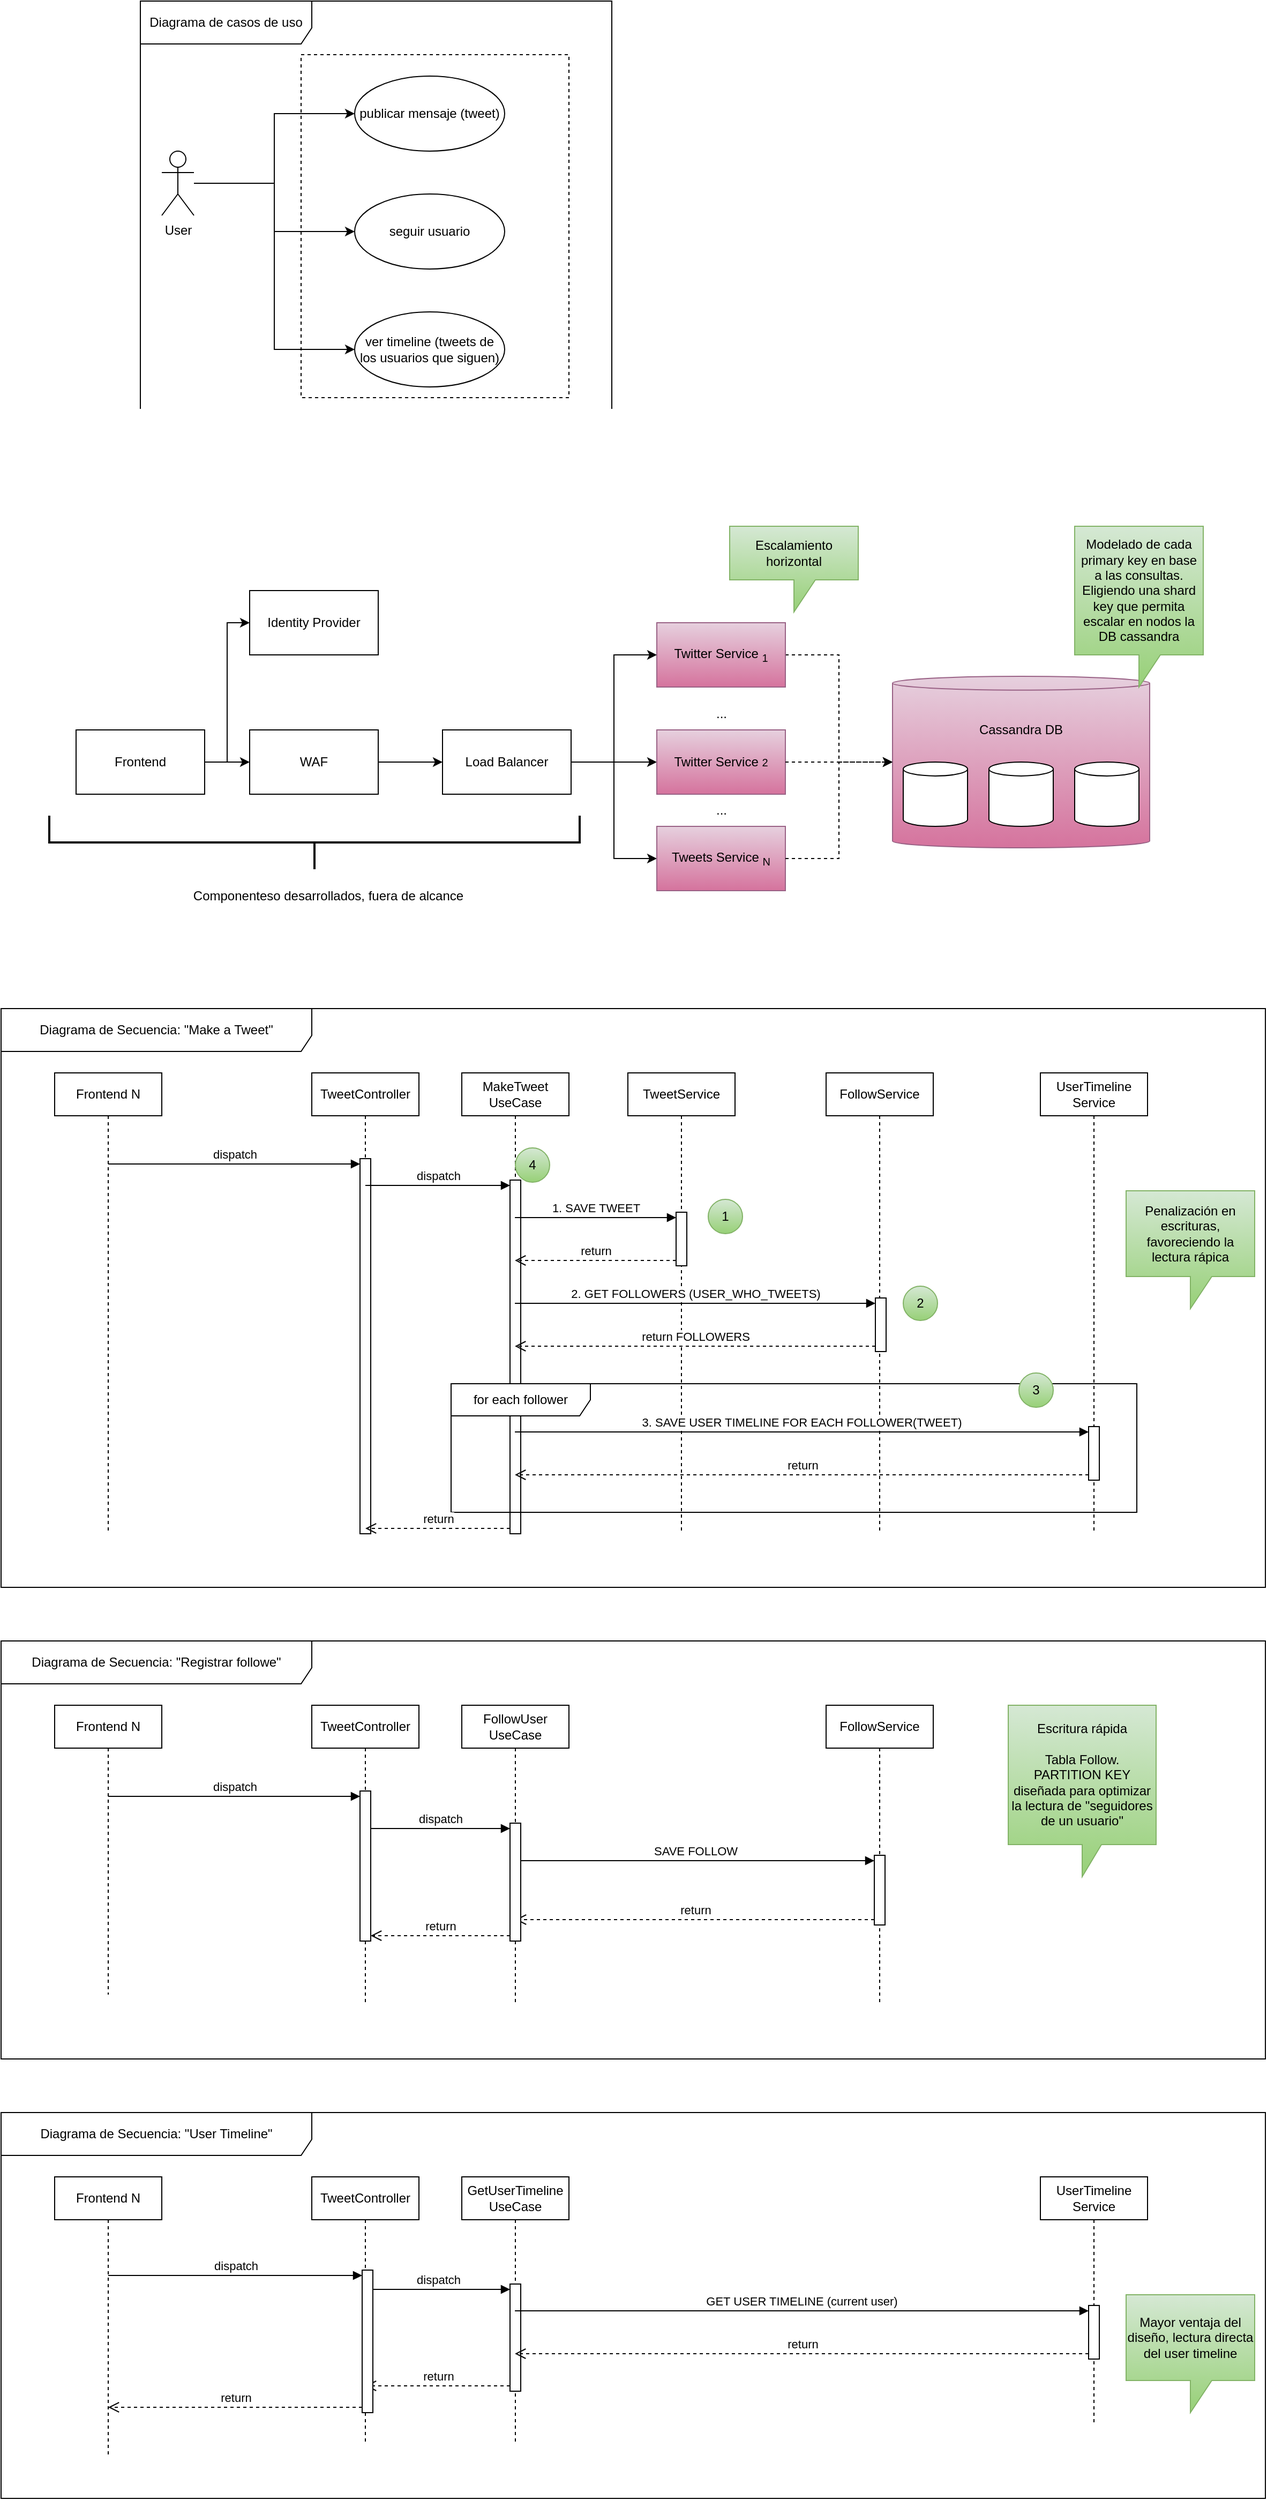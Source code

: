 <mxfile version="27.0.2">
  <diagram name="Page-1" id="gfZeilhdm9Ks6MDAxSJx">
    <mxGraphModel dx="1489" dy="1180" grid="1" gridSize="10" guides="1" tooltips="1" connect="1" arrows="1" fold="1" page="1" pageScale="1" pageWidth="850" pageHeight="1100" math="0" shadow="0">
      <root>
        <mxCell id="0" />
        <mxCell id="1" parent="0" />
        <mxCell id="Ot7d2YWEYkbJVryquQXk-35" style="edgeStyle=orthogonalEdgeStyle;rounded=0;orthogonalLoop=1;jettySize=auto;html=1;dashed=1;" parent="1" source="Ot7d2YWEYkbJVryquQXk-2" target="Ot7d2YWEYkbJVryquQXk-30" edge="1">
          <mxGeometry relative="1" as="geometry" />
        </mxCell>
        <mxCell id="Ot7d2YWEYkbJVryquQXk-2" value="Twitter Service &lt;sub&gt;1&lt;/sub&gt;" style="rounded=0;whiteSpace=wrap;html=1;fillColor=#e6d0de;gradientColor=#d5739d;strokeColor=#996185;" parent="1" vertex="1">
          <mxGeometry x="672" y="680" width="120" height="60" as="geometry" />
        </mxCell>
        <mxCell id="Ot7d2YWEYkbJVryquQXk-11" style="edgeStyle=orthogonalEdgeStyle;rounded=0;orthogonalLoop=1;jettySize=auto;html=1;entryX=0;entryY=0.5;entryDx=0;entryDy=0;" parent="1" source="Ot7d2YWEYkbJVryquQXk-5" target="Ot7d2YWEYkbJVryquQXk-6" edge="1">
          <mxGeometry relative="1" as="geometry" />
        </mxCell>
        <mxCell id="Ot7d2YWEYkbJVryquQXk-13" style="edgeStyle=orthogonalEdgeStyle;rounded=0;orthogonalLoop=1;jettySize=auto;html=1;" parent="1" source="Ot7d2YWEYkbJVryquQXk-5" target="Ot7d2YWEYkbJVryquQXk-12" edge="1">
          <mxGeometry relative="1" as="geometry" />
        </mxCell>
        <mxCell id="Ot7d2YWEYkbJVryquQXk-20" style="edgeStyle=orthogonalEdgeStyle;rounded=0;orthogonalLoop=1;jettySize=auto;html=1;entryX=0;entryY=0.5;entryDx=0;entryDy=0;" parent="1" source="Ot7d2YWEYkbJVryquQXk-5" target="Ot7d2YWEYkbJVryquQXk-19" edge="1">
          <mxGeometry relative="1" as="geometry" />
        </mxCell>
        <mxCell id="Ot7d2YWEYkbJVryquQXk-5" value="User" style="shape=umlActor;verticalLabelPosition=bottom;verticalAlign=top;html=1;outlineConnect=0;" parent="1" vertex="1">
          <mxGeometry x="210" y="240" width="30" height="60" as="geometry" />
        </mxCell>
        <mxCell id="Ot7d2YWEYkbJVryquQXk-6" value="publicar mensaje (tweet)" style="ellipse;whiteSpace=wrap;html=1;" parent="1" vertex="1">
          <mxGeometry x="390" y="170" width="140" height="70" as="geometry" />
        </mxCell>
        <mxCell id="Ot7d2YWEYkbJVryquQXk-12" value="seguir usuario" style="ellipse;whiteSpace=wrap;html=1;" parent="1" vertex="1">
          <mxGeometry x="390" y="280" width="140" height="70" as="geometry" />
        </mxCell>
        <mxCell id="Ot7d2YWEYkbJVryquQXk-19" value="ver timeline (tweets de los usuarios que siguen)" style="ellipse;whiteSpace=wrap;html=1;" parent="1" vertex="1">
          <mxGeometry x="390" y="390" width="140" height="70" as="geometry" />
        </mxCell>
        <mxCell id="Ot7d2YWEYkbJVryquQXk-28" style="edgeStyle=orthogonalEdgeStyle;rounded=0;orthogonalLoop=1;jettySize=auto;html=1;entryX=0;entryY=0.5;entryDx=0;entryDy=0;" parent="1" source="Ot7d2YWEYkbJVryquQXk-24" target="Ot7d2YWEYkbJVryquQXk-2" edge="1">
          <mxGeometry relative="1" as="geometry" />
        </mxCell>
        <mxCell id="TGYEcq6x72YtwFVXH0Eu-37" style="edgeStyle=orthogonalEdgeStyle;rounded=0;orthogonalLoop=1;jettySize=auto;html=1;entryX=0;entryY=0.5;entryDx=0;entryDy=0;" edge="1" parent="1" source="Ot7d2YWEYkbJVryquQXk-24" target="TGYEcq6x72YtwFVXH0Eu-2">
          <mxGeometry relative="1" as="geometry" />
        </mxCell>
        <mxCell id="TGYEcq6x72YtwFVXH0Eu-38" style="edgeStyle=orthogonalEdgeStyle;rounded=0;orthogonalLoop=1;jettySize=auto;html=1;entryX=0;entryY=0.5;entryDx=0;entryDy=0;" edge="1" parent="1" source="Ot7d2YWEYkbJVryquQXk-24" target="TGYEcq6x72YtwFVXH0Eu-1">
          <mxGeometry relative="1" as="geometry" />
        </mxCell>
        <mxCell id="Ot7d2YWEYkbJVryquQXk-24" value="Load Balancer" style="rounded=0;whiteSpace=wrap;html=1;" parent="1" vertex="1">
          <mxGeometry x="472" y="780" width="120" height="60" as="geometry" />
        </mxCell>
        <mxCell id="Ot7d2YWEYkbJVryquQXk-26" style="edgeStyle=orthogonalEdgeStyle;rounded=0;orthogonalLoop=1;jettySize=auto;html=1;entryX=0;entryY=0.5;entryDx=0;entryDy=0;" parent="1" source="Ot7d2YWEYkbJVryquQXk-25" target="Ot7d2YWEYkbJVryquQXk-24" edge="1">
          <mxGeometry relative="1" as="geometry" />
        </mxCell>
        <mxCell id="Ot7d2YWEYkbJVryquQXk-25" value="WAF" style="rounded=0;whiteSpace=wrap;html=1;" parent="1" vertex="1">
          <mxGeometry x="292" y="780" width="120" height="60" as="geometry" />
        </mxCell>
        <mxCell id="Ot7d2YWEYkbJVryquQXk-30" value="Cassandra DB&lt;div&gt;&lt;div&gt;&lt;br&gt;&lt;/div&gt;&lt;div&gt;&lt;br&gt;&lt;/div&gt;&lt;div&gt;&lt;br&gt;&lt;/div&gt;&lt;div&gt;&lt;br&gt;&lt;/div&gt;&lt;div&gt;&lt;br&gt;&lt;/div&gt;&lt;/div&gt;" style="shape=cylinder3;whiteSpace=wrap;html=1;boundedLbl=1;backgroundOutline=1;size=6.429;fillColor=#e6d0de;gradientColor=#d5739d;strokeColor=#996185;" parent="1" vertex="1">
          <mxGeometry x="892" y="730" width="240" height="160" as="geometry" />
        </mxCell>
        <mxCell id="Ot7d2YWEYkbJVryquQXk-54" value="TweetController" style="shape=umlLifeline;perimeter=lifelinePerimeter;whiteSpace=wrap;html=1;container=1;dropTarget=0;collapsible=0;recursiveResize=0;outlineConnect=0;portConstraint=eastwest;newEdgeStyle={&quot;curved&quot;:0,&quot;rounded&quot;:0};" parent="1" vertex="1">
          <mxGeometry x="350" y="1100" width="100" height="430" as="geometry" />
        </mxCell>
        <mxCell id="Ot7d2YWEYkbJVryquQXk-56" value="" style="html=1;points=[[0,0,0,0,5],[0,1,0,0,-5],[1,0,0,0,5],[1,1,0,0,-5]];perimeter=orthogonalPerimeter;outlineConnect=0;targetShapes=umlLifeline;portConstraint=eastwest;newEdgeStyle={&quot;curved&quot;:0,&quot;rounded&quot;:0};" parent="Ot7d2YWEYkbJVryquQXk-54" vertex="1">
          <mxGeometry x="45" y="80" width="10" height="350" as="geometry" />
        </mxCell>
        <mxCell id="Ot7d2YWEYkbJVryquQXk-55" value="Frontend N" style="shape=umlLifeline;perimeter=lifelinePerimeter;whiteSpace=wrap;html=1;container=1;dropTarget=0;collapsible=0;recursiveResize=0;outlineConnect=0;portConstraint=eastwest;newEdgeStyle={&quot;curved&quot;:0,&quot;rounded&quot;:0};" parent="1" vertex="1">
          <mxGeometry x="110" y="1100" width="100" height="430" as="geometry" />
        </mxCell>
        <mxCell id="Ot7d2YWEYkbJVryquQXk-57" value="dispatch" style="html=1;verticalAlign=bottom;endArrow=block;curved=0;rounded=0;entryX=0;entryY=0;entryDx=0;entryDy=5;" parent="1" source="Ot7d2YWEYkbJVryquQXk-55" target="Ot7d2YWEYkbJVryquQXk-56" edge="1">
          <mxGeometry relative="1" as="geometry">
            <mxPoint x="325" y="1215" as="sourcePoint" />
          </mxGeometry>
        </mxCell>
        <mxCell id="Ot7d2YWEYkbJVryquQXk-60" value="TweetService" style="shape=umlLifeline;perimeter=lifelinePerimeter;whiteSpace=wrap;html=1;container=1;dropTarget=0;collapsible=0;recursiveResize=0;outlineConnect=0;portConstraint=eastwest;newEdgeStyle={&quot;curved&quot;:0,&quot;rounded&quot;:0};" parent="1" vertex="1">
          <mxGeometry x="645" y="1100" width="100" height="430" as="geometry" />
        </mxCell>
        <mxCell id="TGYEcq6x72YtwFVXH0Eu-10" value="" style="html=1;points=[[0,0,0,0,5],[0,1,0,0,-5],[1,0,0,0,5],[1,1,0,0,-5]];perimeter=orthogonalPerimeter;outlineConnect=0;targetShapes=umlLifeline;portConstraint=eastwest;newEdgeStyle={&quot;curved&quot;:0,&quot;rounded&quot;:0};" vertex="1" parent="Ot7d2YWEYkbJVryquQXk-60">
          <mxGeometry x="45" y="130" width="10" height="50" as="geometry" />
        </mxCell>
        <mxCell id="Ot7d2YWEYkbJVryquQXk-62" value="FollowService" style="shape=umlLifeline;perimeter=lifelinePerimeter;whiteSpace=wrap;html=1;container=1;dropTarget=0;collapsible=0;recursiveResize=0;outlineConnect=0;portConstraint=eastwest;newEdgeStyle={&quot;curved&quot;:0,&quot;rounded&quot;:0};" parent="1" vertex="1">
          <mxGeometry x="830" y="1100" width="100" height="430" as="geometry" />
        </mxCell>
        <mxCell id="TGYEcq6x72YtwFVXH0Eu-13" value="" style="html=1;points=[[0,0,0,0,5],[0,1,0,0,-5],[1,0,0,0,5],[1,1,0,0,-5]];perimeter=orthogonalPerimeter;outlineConnect=0;targetShapes=umlLifeline;portConstraint=eastwest;newEdgeStyle={&quot;curved&quot;:0,&quot;rounded&quot;:0};" vertex="1" parent="Ot7d2YWEYkbJVryquQXk-62">
          <mxGeometry x="46" y="210" width="10" height="50" as="geometry" />
        </mxCell>
        <mxCell id="Ot7d2YWEYkbJVryquQXk-64" value="Identity Provider" style="rounded=0;whiteSpace=wrap;html=1;" parent="1" vertex="1">
          <mxGeometry x="292" y="650" width="120" height="60" as="geometry" />
        </mxCell>
        <mxCell id="Ot7d2YWEYkbJVryquQXk-66" style="edgeStyle=orthogonalEdgeStyle;rounded=0;orthogonalLoop=1;jettySize=auto;html=1;entryX=0;entryY=0.5;entryDx=0;entryDy=0;" parent="1" source="Ot7d2YWEYkbJVryquQXk-65" target="Ot7d2YWEYkbJVryquQXk-64" edge="1">
          <mxGeometry relative="1" as="geometry" />
        </mxCell>
        <mxCell id="Ot7d2YWEYkbJVryquQXk-67" style="edgeStyle=orthogonalEdgeStyle;rounded=0;orthogonalLoop=1;jettySize=auto;html=1;entryX=0;entryY=0.5;entryDx=0;entryDy=0;" parent="1" source="Ot7d2YWEYkbJVryquQXk-65" target="Ot7d2YWEYkbJVryquQXk-25" edge="1">
          <mxGeometry relative="1" as="geometry" />
        </mxCell>
        <mxCell id="Ot7d2YWEYkbJVryquQXk-65" value="Frontend" style="rounded=0;whiteSpace=wrap;html=1;" parent="1" vertex="1">
          <mxGeometry x="130" y="780" width="120" height="60" as="geometry" />
        </mxCell>
        <mxCell id="Ot7d2YWEYkbJVryquQXk-69" value="" style="shape=cylinder3;whiteSpace=wrap;html=1;boundedLbl=1;backgroundOutline=1;size=6.471;" parent="1" vertex="1">
          <mxGeometry x="902" y="810" width="60" height="60" as="geometry" />
        </mxCell>
        <mxCell id="Ot7d2YWEYkbJVryquQXk-70" value="" style="shape=cylinder3;whiteSpace=wrap;html=1;boundedLbl=1;backgroundOutline=1;size=6.471;" parent="1" vertex="1">
          <mxGeometry x="982" y="810" width="60" height="60" as="geometry" />
        </mxCell>
        <mxCell id="Ot7d2YWEYkbJVryquQXk-71" value="" style="shape=cylinder3;whiteSpace=wrap;html=1;boundedLbl=1;backgroundOutline=1;size=6.471;" parent="1" vertex="1">
          <mxGeometry x="1062" y="810" width="60" height="60" as="geometry" />
        </mxCell>
        <mxCell id="TGYEcq6x72YtwFVXH0Eu-1" value="Tweets Service &lt;sub&gt;N&lt;/sub&gt;" style="rounded=0;whiteSpace=wrap;html=1;fillColor=#e6d0de;gradientColor=#d5739d;strokeColor=#996185;" vertex="1" parent="1">
          <mxGeometry x="672" y="870" width="120" height="60" as="geometry" />
        </mxCell>
        <mxCell id="TGYEcq6x72YtwFVXH0Eu-2" value="Twitter Service &lt;span style=&quot;font-size: 10px;&quot;&gt;2&lt;/span&gt;" style="rounded=0;whiteSpace=wrap;html=1;fillColor=#e6d0de;gradientColor=#d5739d;strokeColor=#996185;" vertex="1" parent="1">
          <mxGeometry x="672" y="780" width="120" height="60" as="geometry" />
        </mxCell>
        <mxCell id="TGYEcq6x72YtwFVXH0Eu-3" value="..." style="text;html=1;align=center;verticalAlign=middle;resizable=0;points=[];autosize=1;strokeColor=none;fillColor=none;" vertex="1" parent="1">
          <mxGeometry x="717" y="750" width="30" height="30" as="geometry" />
        </mxCell>
        <mxCell id="TGYEcq6x72YtwFVXH0Eu-4" value="..." style="text;html=1;align=center;verticalAlign=middle;resizable=0;points=[];autosize=1;strokeColor=none;fillColor=none;" vertex="1" parent="1">
          <mxGeometry x="717" y="840" width="30" height="30" as="geometry" />
        </mxCell>
        <mxCell id="TGYEcq6x72YtwFVXH0Eu-5" value="UserTimeline&lt;div&gt;Service&lt;/div&gt;" style="shape=umlLifeline;perimeter=lifelinePerimeter;whiteSpace=wrap;html=1;container=1;dropTarget=0;collapsible=0;recursiveResize=0;outlineConnect=0;portConstraint=eastwest;newEdgeStyle={&quot;curved&quot;:0,&quot;rounded&quot;:0};" vertex="1" parent="1">
          <mxGeometry x="1030" y="1100" width="100" height="430" as="geometry" />
        </mxCell>
        <mxCell id="TGYEcq6x72YtwFVXH0Eu-16" value="" style="html=1;points=[[0,0,0,0,5],[0,1,0,0,-5],[1,0,0,0,5],[1,1,0,0,-5]];perimeter=orthogonalPerimeter;outlineConnect=0;targetShapes=umlLifeline;portConstraint=eastwest;newEdgeStyle={&quot;curved&quot;:0,&quot;rounded&quot;:0};" vertex="1" parent="TGYEcq6x72YtwFVXH0Eu-5">
          <mxGeometry x="45" y="330" width="10" height="50" as="geometry" />
        </mxCell>
        <mxCell id="TGYEcq6x72YtwFVXH0Eu-9" value="MakeTweet&lt;div&gt;UseCase&lt;/div&gt;" style="shape=umlLifeline;perimeter=lifelinePerimeter;whiteSpace=wrap;html=1;container=1;dropTarget=0;collapsible=0;recursiveResize=0;outlineConnect=0;portConstraint=eastwest;newEdgeStyle={&quot;curved&quot;:0,&quot;rounded&quot;:0};" vertex="1" parent="1">
          <mxGeometry x="490" y="1100" width="100" height="430" as="geometry" />
        </mxCell>
        <mxCell id="TGYEcq6x72YtwFVXH0Eu-20" value="" style="html=1;points=[[0,0,0,0,5],[0,1,0,0,-5],[1,0,0,0,5],[1,1,0,0,-5]];perimeter=orthogonalPerimeter;outlineConnect=0;targetShapes=umlLifeline;portConstraint=eastwest;newEdgeStyle={&quot;curved&quot;:0,&quot;rounded&quot;:0};" vertex="1" parent="TGYEcq6x72YtwFVXH0Eu-9">
          <mxGeometry x="45" y="100" width="10" height="330" as="geometry" />
        </mxCell>
        <mxCell id="TGYEcq6x72YtwFVXH0Eu-12" value="return" style="html=1;verticalAlign=bottom;endArrow=open;dashed=1;endSize=8;curved=0;rounded=0;exitX=0;exitY=1;exitDx=0;exitDy=-5;" edge="1" source="TGYEcq6x72YtwFVXH0Eu-10" parent="1">
          <mxGeometry relative="1" as="geometry">
            <mxPoint x="539.548" y="1275" as="targetPoint" />
          </mxGeometry>
        </mxCell>
        <mxCell id="TGYEcq6x72YtwFVXH0Eu-11" value="1. SAVE TWEET" style="html=1;verticalAlign=bottom;endArrow=block;curved=0;rounded=0;entryX=0;entryY=0;entryDx=0;entryDy=5;" edge="1" target="TGYEcq6x72YtwFVXH0Eu-10" parent="1">
          <mxGeometry relative="1" as="geometry">
            <mxPoint x="539.548" y="1235" as="sourcePoint" />
          </mxGeometry>
        </mxCell>
        <mxCell id="TGYEcq6x72YtwFVXH0Eu-14" value="2. GET FOLLOWERS (USER_WHO_TWEETS)" style="html=1;verticalAlign=bottom;endArrow=block;curved=0;rounded=0;entryX=0;entryY=0;entryDx=0;entryDy=5;" edge="1" target="TGYEcq6x72YtwFVXH0Eu-13" parent="1">
          <mxGeometry relative="1" as="geometry">
            <mxPoint x="539.548" y="1315" as="sourcePoint" />
          </mxGeometry>
        </mxCell>
        <mxCell id="TGYEcq6x72YtwFVXH0Eu-15" value="return FOLLOWERS" style="html=1;verticalAlign=bottom;endArrow=open;dashed=1;endSize=8;curved=0;rounded=0;exitX=0;exitY=1;exitDx=0;exitDy=-5;" edge="1" source="TGYEcq6x72YtwFVXH0Eu-13" parent="1">
          <mxGeometry relative="1" as="geometry">
            <mxPoint x="539.548" y="1355" as="targetPoint" />
          </mxGeometry>
        </mxCell>
        <mxCell id="TGYEcq6x72YtwFVXH0Eu-17" value="3. SAVE USER TIMELINE FOR EACH FOLLOWER(TWEET)" style="html=1;verticalAlign=bottom;endArrow=block;curved=0;rounded=0;entryX=0;entryY=0;entryDx=0;entryDy=5;" edge="1" target="TGYEcq6x72YtwFVXH0Eu-16" parent="1">
          <mxGeometry relative="1" as="geometry">
            <mxPoint x="539.548" y="1435" as="sourcePoint" />
          </mxGeometry>
        </mxCell>
        <mxCell id="TGYEcq6x72YtwFVXH0Eu-18" value="return" style="html=1;verticalAlign=bottom;endArrow=open;dashed=1;endSize=8;curved=0;rounded=0;exitX=0;exitY=1;exitDx=0;exitDy=-5;" edge="1" source="TGYEcq6x72YtwFVXH0Eu-16" parent="1">
          <mxGeometry relative="1" as="geometry">
            <mxPoint x="539.548" y="1475" as="targetPoint" />
          </mxGeometry>
        </mxCell>
        <mxCell id="TGYEcq6x72YtwFVXH0Eu-19" value="for each follower" style="shape=umlFrame;whiteSpace=wrap;html=1;pointerEvents=0;width=130;height=30;" vertex="1" parent="1">
          <mxGeometry x="480" y="1390" width="640" height="120" as="geometry" />
        </mxCell>
        <mxCell id="TGYEcq6x72YtwFVXH0Eu-21" value="dispatch" style="html=1;verticalAlign=bottom;endArrow=block;curved=0;rounded=0;entryX=0;entryY=0;entryDx=0;entryDy=5;" edge="1" target="TGYEcq6x72YtwFVXH0Eu-20" parent="1" source="Ot7d2YWEYkbJVryquQXk-54">
          <mxGeometry relative="1" as="geometry">
            <mxPoint x="465" y="1205" as="sourcePoint" />
          </mxGeometry>
        </mxCell>
        <mxCell id="TGYEcq6x72YtwFVXH0Eu-22" value="return" style="html=1;verticalAlign=bottom;endArrow=open;dashed=1;endSize=8;curved=0;rounded=0;exitX=0;exitY=1;exitDx=0;exitDy=-5;" edge="1" source="TGYEcq6x72YtwFVXH0Eu-20" parent="1" target="Ot7d2YWEYkbJVryquQXk-54">
          <mxGeometry relative="1" as="geometry">
            <mxPoint x="465" y="1275" as="targetPoint" />
          </mxGeometry>
        </mxCell>
        <mxCell id="TGYEcq6x72YtwFVXH0Eu-23" value="Diagrama de casos de uso" style="shape=umlFrame;whiteSpace=wrap;html=1;pointerEvents=0;width=160;height=40;" vertex="1" parent="1">
          <mxGeometry x="190" y="100" width="440" height="390" as="geometry" />
        </mxCell>
        <mxCell id="TGYEcq6x72YtwFVXH0Eu-24" value="" style="rounded=0;whiteSpace=wrap;html=1;fillColor=none;dashed=1;" vertex="1" parent="1">
          <mxGeometry x="340" y="150" width="250" height="320" as="geometry" />
        </mxCell>
        <mxCell id="TGYEcq6x72YtwFVXH0Eu-25" style="edgeStyle=orthogonalEdgeStyle;rounded=0;orthogonalLoop=1;jettySize=auto;html=1;entryX=0;entryY=0.5;entryDx=0;entryDy=0;entryPerimeter=0;dashed=1;" edge="1" parent="1" source="TGYEcq6x72YtwFVXH0Eu-2" target="Ot7d2YWEYkbJVryquQXk-30">
          <mxGeometry relative="1" as="geometry" />
        </mxCell>
        <mxCell id="TGYEcq6x72YtwFVXH0Eu-26" style="edgeStyle=orthogonalEdgeStyle;rounded=0;orthogonalLoop=1;jettySize=auto;html=1;entryX=0;entryY=0.5;entryDx=0;entryDy=0;entryPerimeter=0;dashed=1;" edge="1" parent="1" source="TGYEcq6x72YtwFVXH0Eu-1" target="Ot7d2YWEYkbJVryquQXk-30">
          <mxGeometry relative="1" as="geometry" />
        </mxCell>
        <mxCell id="TGYEcq6x72YtwFVXH0Eu-27" value="Diagrama de Secuencia: &quot;Make a Tweet&quot;" style="shape=umlFrame;whiteSpace=wrap;html=1;pointerEvents=0;width=290;height=40;" vertex="1" parent="1">
          <mxGeometry x="60" y="1040" width="1180" height="540" as="geometry" />
        </mxCell>
        <mxCell id="TGYEcq6x72YtwFVXH0Eu-28" value="Escalamiento horizontal" style="shape=callout;whiteSpace=wrap;html=1;perimeter=calloutPerimeter;fillColor=#d5e8d4;strokeColor=#82b366;gradientColor=#97d077;" vertex="1" parent="1">
          <mxGeometry x="740" y="590" width="120" height="80" as="geometry" />
        </mxCell>
        <mxCell id="TGYEcq6x72YtwFVXH0Eu-29" value="Penalización en escrituras, favoreciendo la lectura rápica" style="shape=callout;whiteSpace=wrap;html=1;perimeter=calloutPerimeter;fillColor=#d5e8d4;strokeColor=#82b366;gradientColor=#97d077;" vertex="1" parent="1">
          <mxGeometry x="1110" y="1210" width="120" height="110" as="geometry" />
        </mxCell>
        <mxCell id="TGYEcq6x72YtwFVXH0Eu-30" value="" style="strokeWidth=2;html=1;shape=mxgraph.flowchart.annotation_2;align=left;labelPosition=right;pointerEvents=1;rotation=-90;" vertex="1" parent="1">
          <mxGeometry x="327.5" y="637.5" width="50" height="495" as="geometry" />
        </mxCell>
        <mxCell id="TGYEcq6x72YtwFVXH0Eu-31" value="Componenteso desarrollados, fuera de alcance" style="text;html=1;align=center;verticalAlign=middle;whiteSpace=wrap;rounded=0;" vertex="1" parent="1">
          <mxGeometry x="227.5" y="920" width="275" height="30" as="geometry" />
        </mxCell>
        <mxCell id="TGYEcq6x72YtwFVXH0Eu-32" value="1" style="ellipse;whiteSpace=wrap;html=1;aspect=fixed;fillColor=#d5e8d4;gradientColor=#97d077;strokeColor=#82b366;" vertex="1" parent="1">
          <mxGeometry x="720" y="1218" width="32" height="32" as="geometry" />
        </mxCell>
        <mxCell id="TGYEcq6x72YtwFVXH0Eu-33" value="2" style="ellipse;whiteSpace=wrap;html=1;aspect=fixed;fillColor=#d5e8d4;gradientColor=#97d077;strokeColor=#82b366;" vertex="1" parent="1">
          <mxGeometry x="902" y="1299" width="32" height="32" as="geometry" />
        </mxCell>
        <mxCell id="TGYEcq6x72YtwFVXH0Eu-34" value="3" style="ellipse;whiteSpace=wrap;html=1;aspect=fixed;fillColor=#d5e8d4;gradientColor=#97d077;strokeColor=#82b366;" vertex="1" parent="1">
          <mxGeometry x="1010" y="1380" width="32" height="32" as="geometry" />
        </mxCell>
        <mxCell id="TGYEcq6x72YtwFVXH0Eu-35" value="4" style="ellipse;whiteSpace=wrap;html=1;aspect=fixed;fillColor=#d5e8d4;gradientColor=#97d077;strokeColor=#82b366;" vertex="1" parent="1">
          <mxGeometry x="540" y="1170" width="32" height="32" as="geometry" />
        </mxCell>
        <mxCell id="TGYEcq6x72YtwFVXH0Eu-36" value="Modelado de cada primary key en base a las consultas.&lt;div&gt;Eligiendo una shard key que permita escalar en nodos la DB cassandra&lt;/div&gt;" style="shape=callout;whiteSpace=wrap;html=1;perimeter=calloutPerimeter;fillColor=#d5e8d4;strokeColor=#82b366;gradientColor=#97d077;" vertex="1" parent="1">
          <mxGeometry x="1062" y="590" width="120" height="150" as="geometry" />
        </mxCell>
        <mxCell id="TGYEcq6x72YtwFVXH0Eu-40" value="TweetController" style="shape=umlLifeline;perimeter=lifelinePerimeter;whiteSpace=wrap;html=1;container=1;dropTarget=0;collapsible=0;recursiveResize=0;outlineConnect=0;portConstraint=eastwest;newEdgeStyle={&quot;curved&quot;:0,&quot;rounded&quot;:0};" vertex="1" parent="1">
          <mxGeometry x="350" y="1690" width="100" height="280" as="geometry" />
        </mxCell>
        <mxCell id="TGYEcq6x72YtwFVXH0Eu-41" value="" style="html=1;points=[[0,0,0,0,5],[0,1,0,0,-5],[1,0,0,0,5],[1,1,0,0,-5]];perimeter=orthogonalPerimeter;outlineConnect=0;targetShapes=umlLifeline;portConstraint=eastwest;newEdgeStyle={&quot;curved&quot;:0,&quot;rounded&quot;:0};" vertex="1" parent="TGYEcq6x72YtwFVXH0Eu-40">
          <mxGeometry x="45" y="80" width="10" height="140" as="geometry" />
        </mxCell>
        <mxCell id="TGYEcq6x72YtwFVXH0Eu-42" value="Frontend N" style="shape=umlLifeline;perimeter=lifelinePerimeter;whiteSpace=wrap;html=1;container=1;dropTarget=0;collapsible=0;recursiveResize=0;outlineConnect=0;portConstraint=eastwest;newEdgeStyle={&quot;curved&quot;:0,&quot;rounded&quot;:0};" vertex="1" parent="1">
          <mxGeometry x="110" y="1690" width="100" height="270" as="geometry" />
        </mxCell>
        <mxCell id="TGYEcq6x72YtwFVXH0Eu-43" value="dispatch" style="html=1;verticalAlign=bottom;endArrow=block;curved=0;rounded=0;entryX=0;entryY=0;entryDx=0;entryDy=5;" edge="1" parent="1" source="TGYEcq6x72YtwFVXH0Eu-42" target="TGYEcq6x72YtwFVXH0Eu-41">
          <mxGeometry relative="1" as="geometry">
            <mxPoint x="325" y="1805" as="sourcePoint" />
          </mxGeometry>
        </mxCell>
        <mxCell id="TGYEcq6x72YtwFVXH0Eu-46" value="FollowService" style="shape=umlLifeline;perimeter=lifelinePerimeter;whiteSpace=wrap;html=1;container=1;dropTarget=0;collapsible=0;recursiveResize=0;outlineConnect=0;portConstraint=eastwest;newEdgeStyle={&quot;curved&quot;:0,&quot;rounded&quot;:0};" vertex="1" parent="1">
          <mxGeometry x="830" y="1690" width="100" height="280" as="geometry" />
        </mxCell>
        <mxCell id="TGYEcq6x72YtwFVXH0Eu-50" value="FollowUser&lt;div&gt;UseCase&lt;/div&gt;" style="shape=umlLifeline;perimeter=lifelinePerimeter;whiteSpace=wrap;html=1;container=1;dropTarget=0;collapsible=0;recursiveResize=0;outlineConnect=0;portConstraint=eastwest;newEdgeStyle={&quot;curved&quot;:0,&quot;rounded&quot;:0};" vertex="1" parent="1">
          <mxGeometry x="490" y="1690" width="100" height="280" as="geometry" />
        </mxCell>
        <mxCell id="TGYEcq6x72YtwFVXH0Eu-61" value="Diagrama de Secuencia: &quot;Registrar followe&quot;" style="shape=umlFrame;whiteSpace=wrap;html=1;pointerEvents=0;width=290;height=40;" vertex="1" parent="1">
          <mxGeometry x="60" y="1630" width="1180" height="390" as="geometry" />
        </mxCell>
        <mxCell id="TGYEcq6x72YtwFVXH0Eu-62" value="Escritura rápida&lt;div&gt;&lt;br&gt;&lt;/div&gt;&lt;div&gt;Tabla Follow.&lt;/div&gt;&lt;div&gt;PARTITION KEY diseñada para optimizar la lectura de &quot;seguidores de un usuario&quot;&lt;/div&gt;" style="shape=callout;whiteSpace=wrap;html=1;perimeter=calloutPerimeter;fillColor=#d5e8d4;strokeColor=#82b366;gradientColor=#97d077;base=18;" vertex="1" parent="1">
          <mxGeometry x="1000" y="1690" width="138" height="160" as="geometry" />
        </mxCell>
        <mxCell id="TGYEcq6x72YtwFVXH0Eu-67" value="" style="html=1;points=[[0,0,0,0,5],[0,1,0,0,-5],[1,0,0,0,5],[1,1,0,0,-5]];perimeter=orthogonalPerimeter;outlineConnect=0;targetShapes=umlLifeline;portConstraint=eastwest;newEdgeStyle={&quot;curved&quot;:0,&quot;rounded&quot;:0};" vertex="1" parent="1">
          <mxGeometry x="875" y="1830" width="10" height="65" as="geometry" />
        </mxCell>
        <mxCell id="TGYEcq6x72YtwFVXH0Eu-68" value="SAVE FOLLOW" style="html=1;verticalAlign=bottom;endArrow=block;curved=0;rounded=0;entryX=0;entryY=0;entryDx=0;entryDy=5;" edge="1" target="TGYEcq6x72YtwFVXH0Eu-67" parent="1" source="TGYEcq6x72YtwFVXH0Eu-50">
          <mxGeometry relative="1" as="geometry">
            <mxPoint x="805" y="1820" as="sourcePoint" />
          </mxGeometry>
        </mxCell>
        <mxCell id="TGYEcq6x72YtwFVXH0Eu-69" value="return" style="html=1;verticalAlign=bottom;endArrow=open;dashed=1;endSize=8;curved=0;rounded=0;exitX=0;exitY=1;exitDx=0;exitDy=-5;" edge="1" source="TGYEcq6x72YtwFVXH0Eu-67" parent="1" target="TGYEcq6x72YtwFVXH0Eu-50">
          <mxGeometry relative="1" as="geometry">
            <mxPoint x="805" y="1890" as="targetPoint" />
          </mxGeometry>
        </mxCell>
        <mxCell id="TGYEcq6x72YtwFVXH0Eu-70" value="" style="html=1;points=[[0,0,0,0,5],[0,1,0,0,-5],[1,0,0,0,5],[1,1,0,0,-5]];perimeter=orthogonalPerimeter;outlineConnect=0;targetShapes=umlLifeline;portConstraint=eastwest;newEdgeStyle={&quot;curved&quot;:0,&quot;rounded&quot;:0};" vertex="1" parent="1">
          <mxGeometry x="535" y="1800" width="10" height="110" as="geometry" />
        </mxCell>
        <mxCell id="TGYEcq6x72YtwFVXH0Eu-71" value="dispatch" style="html=1;verticalAlign=bottom;endArrow=block;curved=0;rounded=0;entryX=0;entryY=0;entryDx=0;entryDy=5;" edge="1" target="TGYEcq6x72YtwFVXH0Eu-70" parent="1" source="TGYEcq6x72YtwFVXH0Eu-41">
          <mxGeometry relative="1" as="geometry">
            <mxPoint x="465" y="1805" as="sourcePoint" />
          </mxGeometry>
        </mxCell>
        <mxCell id="TGYEcq6x72YtwFVXH0Eu-72" value="return" style="html=1;verticalAlign=bottom;endArrow=open;dashed=1;endSize=8;curved=0;rounded=0;exitX=0;exitY=1;exitDx=0;exitDy=-5;" edge="1" source="TGYEcq6x72YtwFVXH0Eu-70" parent="1" target="TGYEcq6x72YtwFVXH0Eu-41">
          <mxGeometry relative="1" as="geometry">
            <mxPoint x="465" y="1875" as="targetPoint" />
          </mxGeometry>
        </mxCell>
        <mxCell id="TGYEcq6x72YtwFVXH0Eu-73" value="TweetController" style="shape=umlLifeline;perimeter=lifelinePerimeter;whiteSpace=wrap;html=1;container=1;dropTarget=0;collapsible=0;recursiveResize=0;outlineConnect=0;portConstraint=eastwest;newEdgeStyle={&quot;curved&quot;:0,&quot;rounded&quot;:0};" vertex="1" parent="1">
          <mxGeometry x="350" y="2130" width="100" height="250" as="geometry" />
        </mxCell>
        <mxCell id="TGYEcq6x72YtwFVXH0Eu-75" value="Frontend N" style="shape=umlLifeline;perimeter=lifelinePerimeter;whiteSpace=wrap;html=1;container=1;dropTarget=0;collapsible=0;recursiveResize=0;outlineConnect=0;portConstraint=eastwest;newEdgeStyle={&quot;curved&quot;:0,&quot;rounded&quot;:0};" vertex="1" parent="1">
          <mxGeometry x="110" y="2130" width="100" height="260" as="geometry" />
        </mxCell>
        <mxCell id="TGYEcq6x72YtwFVXH0Eu-81" value="UserTimeline&lt;div&gt;Service&lt;/div&gt;" style="shape=umlLifeline;perimeter=lifelinePerimeter;whiteSpace=wrap;html=1;container=1;dropTarget=0;collapsible=0;recursiveResize=0;outlineConnect=0;portConstraint=eastwest;newEdgeStyle={&quot;curved&quot;:0,&quot;rounded&quot;:0};" vertex="1" parent="1">
          <mxGeometry x="1030" y="2130" width="100" height="230" as="geometry" />
        </mxCell>
        <mxCell id="TGYEcq6x72YtwFVXH0Eu-82" value="" style="html=1;points=[[0,0,0,0,5],[0,1,0,0,-5],[1,0,0,0,5],[1,1,0,0,-5]];perimeter=orthogonalPerimeter;outlineConnect=0;targetShapes=umlLifeline;portConstraint=eastwest;newEdgeStyle={&quot;curved&quot;:0,&quot;rounded&quot;:0};" vertex="1" parent="TGYEcq6x72YtwFVXH0Eu-81">
          <mxGeometry x="45" y="120" width="10" height="50" as="geometry" />
        </mxCell>
        <mxCell id="TGYEcq6x72YtwFVXH0Eu-83" value="GetUserTimeline&lt;div&gt;UseCase&lt;/div&gt;" style="shape=umlLifeline;perimeter=lifelinePerimeter;whiteSpace=wrap;html=1;container=1;dropTarget=0;collapsible=0;recursiveResize=0;outlineConnect=0;portConstraint=eastwest;newEdgeStyle={&quot;curved&quot;:0,&quot;rounded&quot;:0};" vertex="1" parent="1">
          <mxGeometry x="490" y="2130" width="100" height="250" as="geometry" />
        </mxCell>
        <mxCell id="TGYEcq6x72YtwFVXH0Eu-84" value="" style="html=1;points=[[0,0,0,0,5],[0,1,0,0,-5],[1,0,0,0,5],[1,1,0,0,-5]];perimeter=orthogonalPerimeter;outlineConnect=0;targetShapes=umlLifeline;portConstraint=eastwest;newEdgeStyle={&quot;curved&quot;:0,&quot;rounded&quot;:0};" vertex="1" parent="TGYEcq6x72YtwFVXH0Eu-83">
          <mxGeometry x="45" y="100" width="10" height="100" as="geometry" />
        </mxCell>
        <mxCell id="TGYEcq6x72YtwFVXH0Eu-89" value="GET USER TIMELINE (current user)" style="html=1;verticalAlign=bottom;endArrow=block;curved=0;rounded=0;entryX=0;entryY=0;entryDx=0;entryDy=5;" edge="1" parent="1" target="TGYEcq6x72YtwFVXH0Eu-82">
          <mxGeometry relative="1" as="geometry">
            <mxPoint x="539.548" y="2255" as="sourcePoint" />
          </mxGeometry>
        </mxCell>
        <mxCell id="TGYEcq6x72YtwFVXH0Eu-90" value="return" style="html=1;verticalAlign=bottom;endArrow=open;dashed=1;endSize=8;curved=0;rounded=0;exitX=0;exitY=1;exitDx=0;exitDy=-5;" edge="1" parent="1" source="TGYEcq6x72YtwFVXH0Eu-82">
          <mxGeometry relative="1" as="geometry">
            <mxPoint x="539.548" y="2295" as="targetPoint" />
          </mxGeometry>
        </mxCell>
        <mxCell id="TGYEcq6x72YtwFVXH0Eu-92" value="dispatch" style="html=1;verticalAlign=bottom;endArrow=block;curved=0;rounded=0;entryX=0;entryY=0;entryDx=0;entryDy=5;" edge="1" parent="1" source="TGYEcq6x72YtwFVXH0Eu-73" target="TGYEcq6x72YtwFVXH0Eu-84">
          <mxGeometry relative="1" as="geometry">
            <mxPoint x="465" y="2235" as="sourcePoint" />
          </mxGeometry>
        </mxCell>
        <mxCell id="TGYEcq6x72YtwFVXH0Eu-93" value="return" style="html=1;verticalAlign=bottom;endArrow=open;dashed=1;endSize=8;curved=0;rounded=0;exitX=0;exitY=1;exitDx=0;exitDy=-5;" edge="1" parent="1" source="TGYEcq6x72YtwFVXH0Eu-84" target="TGYEcq6x72YtwFVXH0Eu-73">
          <mxGeometry relative="1" as="geometry">
            <mxPoint x="465" y="2305" as="targetPoint" />
          </mxGeometry>
        </mxCell>
        <mxCell id="TGYEcq6x72YtwFVXH0Eu-94" value="Diagrama de Secuencia: &quot;User Timeline&quot;" style="shape=umlFrame;whiteSpace=wrap;html=1;pointerEvents=0;width=290;height=40;" vertex="1" parent="1">
          <mxGeometry x="60" y="2070" width="1180" height="360" as="geometry" />
        </mxCell>
        <mxCell id="TGYEcq6x72YtwFVXH0Eu-95" value="Mayor ventaja del diseño, lectura directa del user timeline" style="shape=callout;whiteSpace=wrap;html=1;perimeter=calloutPerimeter;fillColor=#d5e8d4;strokeColor=#82b366;gradientColor=#97d077;" vertex="1" parent="1">
          <mxGeometry x="1110" y="2240" width="120" height="110" as="geometry" />
        </mxCell>
        <mxCell id="TGYEcq6x72YtwFVXH0Eu-100" value="" style="html=1;points=[[0,0,0,0,5],[0,1,0,0,-5],[1,0,0,0,5],[1,1,0,0,-5]];perimeter=orthogonalPerimeter;outlineConnect=0;targetShapes=umlLifeline;portConstraint=eastwest;newEdgeStyle={&quot;curved&quot;:0,&quot;rounded&quot;:0};" vertex="1" parent="1">
          <mxGeometry x="397" y="2217" width="10" height="133" as="geometry" />
        </mxCell>
        <mxCell id="TGYEcq6x72YtwFVXH0Eu-101" value="dispatch" style="html=1;verticalAlign=bottom;endArrow=block;curved=0;rounded=0;entryX=0;entryY=0;entryDx=0;entryDy=5;" edge="1" target="TGYEcq6x72YtwFVXH0Eu-100" parent="1" source="TGYEcq6x72YtwFVXH0Eu-75">
          <mxGeometry relative="1" as="geometry">
            <mxPoint x="327" y="2222" as="sourcePoint" />
          </mxGeometry>
        </mxCell>
        <mxCell id="TGYEcq6x72YtwFVXH0Eu-102" value="return" style="html=1;verticalAlign=bottom;endArrow=open;dashed=1;endSize=8;curved=0;rounded=0;exitX=0;exitY=1;exitDx=0;exitDy=-5;" edge="1" source="TGYEcq6x72YtwFVXH0Eu-100" parent="1" target="TGYEcq6x72YtwFVXH0Eu-75">
          <mxGeometry relative="1" as="geometry">
            <mxPoint x="327" y="2292" as="targetPoint" />
          </mxGeometry>
        </mxCell>
      </root>
    </mxGraphModel>
  </diagram>
</mxfile>
